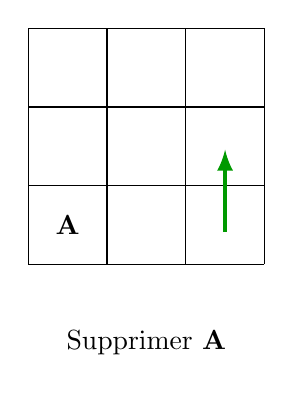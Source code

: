 \begin{tikzpicture}

\draw (0,0) grid ++(3,3);

% Flèches
\tikzstyle{arrow} = [->,>=latex,ultra thick,shorten >=4pt,shorten <=6pt,green!60!black];

\node at (0.5,0.5) {\bf A};


\draw[arrow] (2.5,0.2)--++(0,1.4);

\node at (1.5,-1) {Supprimer {\bf A}};

\end{tikzpicture}